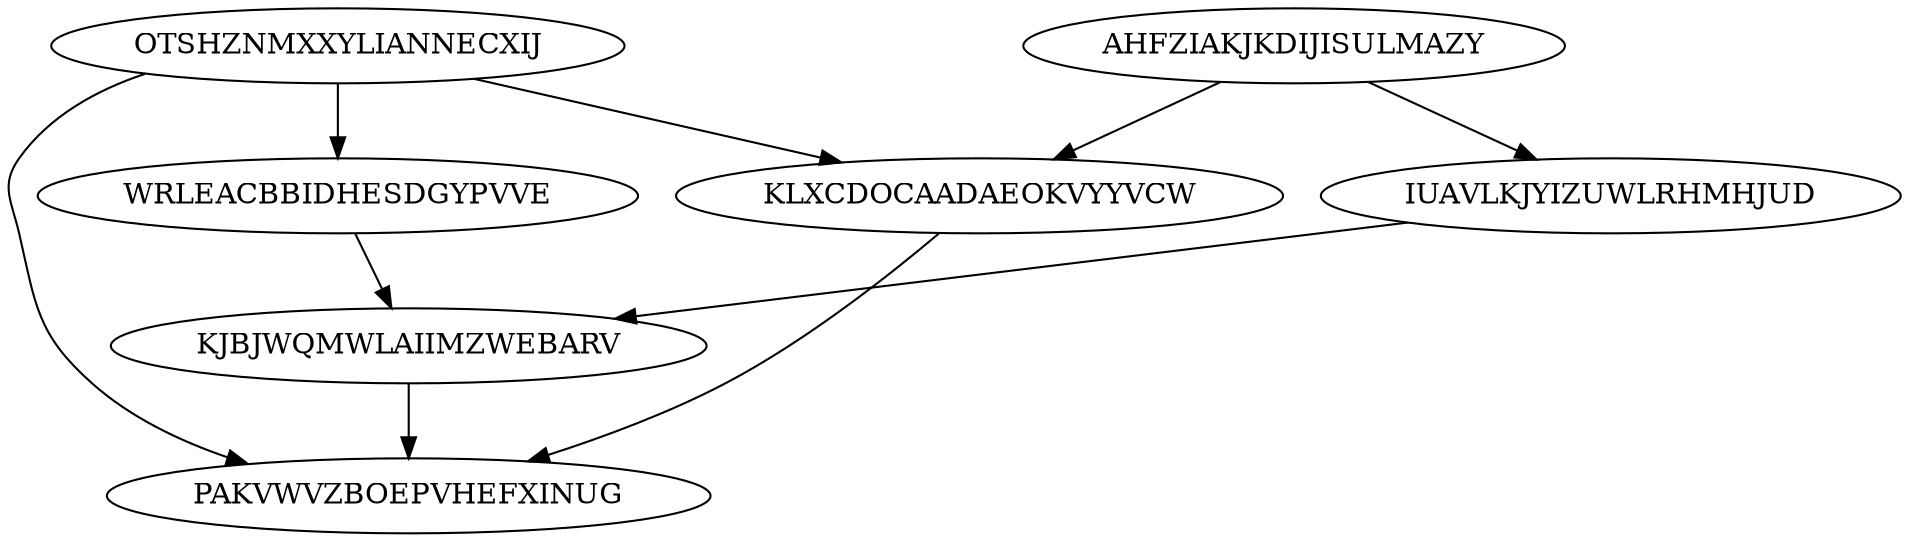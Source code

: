 digraph "N7M9" {
	OTSHZNMXXYLIANNECXIJ			[Weight=10, Start=0, Processor=1];
	AHFZIAKJKDIJISULMAZY			[Weight=18, Start=0, Processor=2];
	WRLEACBBIDHESDGYPVVE			[Weight=19, Start=10, Processor=1];
	IUAVLKJYIZUWLRHMHJUD			[Weight=18, Start=18, Processor=2];
	KJBJWQMWLAIIMZWEBARV			[Weight=13, Start=51, Processor=2];
	KLXCDOCAADAEOKVYYVCW			[Weight=15, Start=36, Processor=2];
	PAKVWVZBOEPVHEFXINUG			[Weight=19, Start=64, Processor=2];
	AHFZIAKJKDIJISULMAZY -> KLXCDOCAADAEOKVYYVCW		[Weight=14];
	OTSHZNMXXYLIANNECXIJ -> WRLEACBBIDHESDGYPVVE		[Weight=15];
	IUAVLKJYIZUWLRHMHJUD -> KJBJWQMWLAIIMZWEBARV		[Weight=15];
	AHFZIAKJKDIJISULMAZY -> IUAVLKJYIZUWLRHMHJUD		[Weight=20];
	OTSHZNMXXYLIANNECXIJ -> KLXCDOCAADAEOKVYYVCW		[Weight=13];
	OTSHZNMXXYLIANNECXIJ -> PAKVWVZBOEPVHEFXINUG		[Weight=20];
	WRLEACBBIDHESDGYPVVE -> KJBJWQMWLAIIMZWEBARV		[Weight=18];
	KJBJWQMWLAIIMZWEBARV -> PAKVWVZBOEPVHEFXINUG		[Weight=14];
	KLXCDOCAADAEOKVYYVCW -> PAKVWVZBOEPVHEFXINUG		[Weight=20];
}
